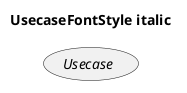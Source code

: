 @startuml
'!include ../../../plantuml-styles/plantuml-ae-skinparam-ex.iuml

skinparam UsecaseFontStyle italic

title UsecaseFontStyle italic

usecase Usecase 
@enduml